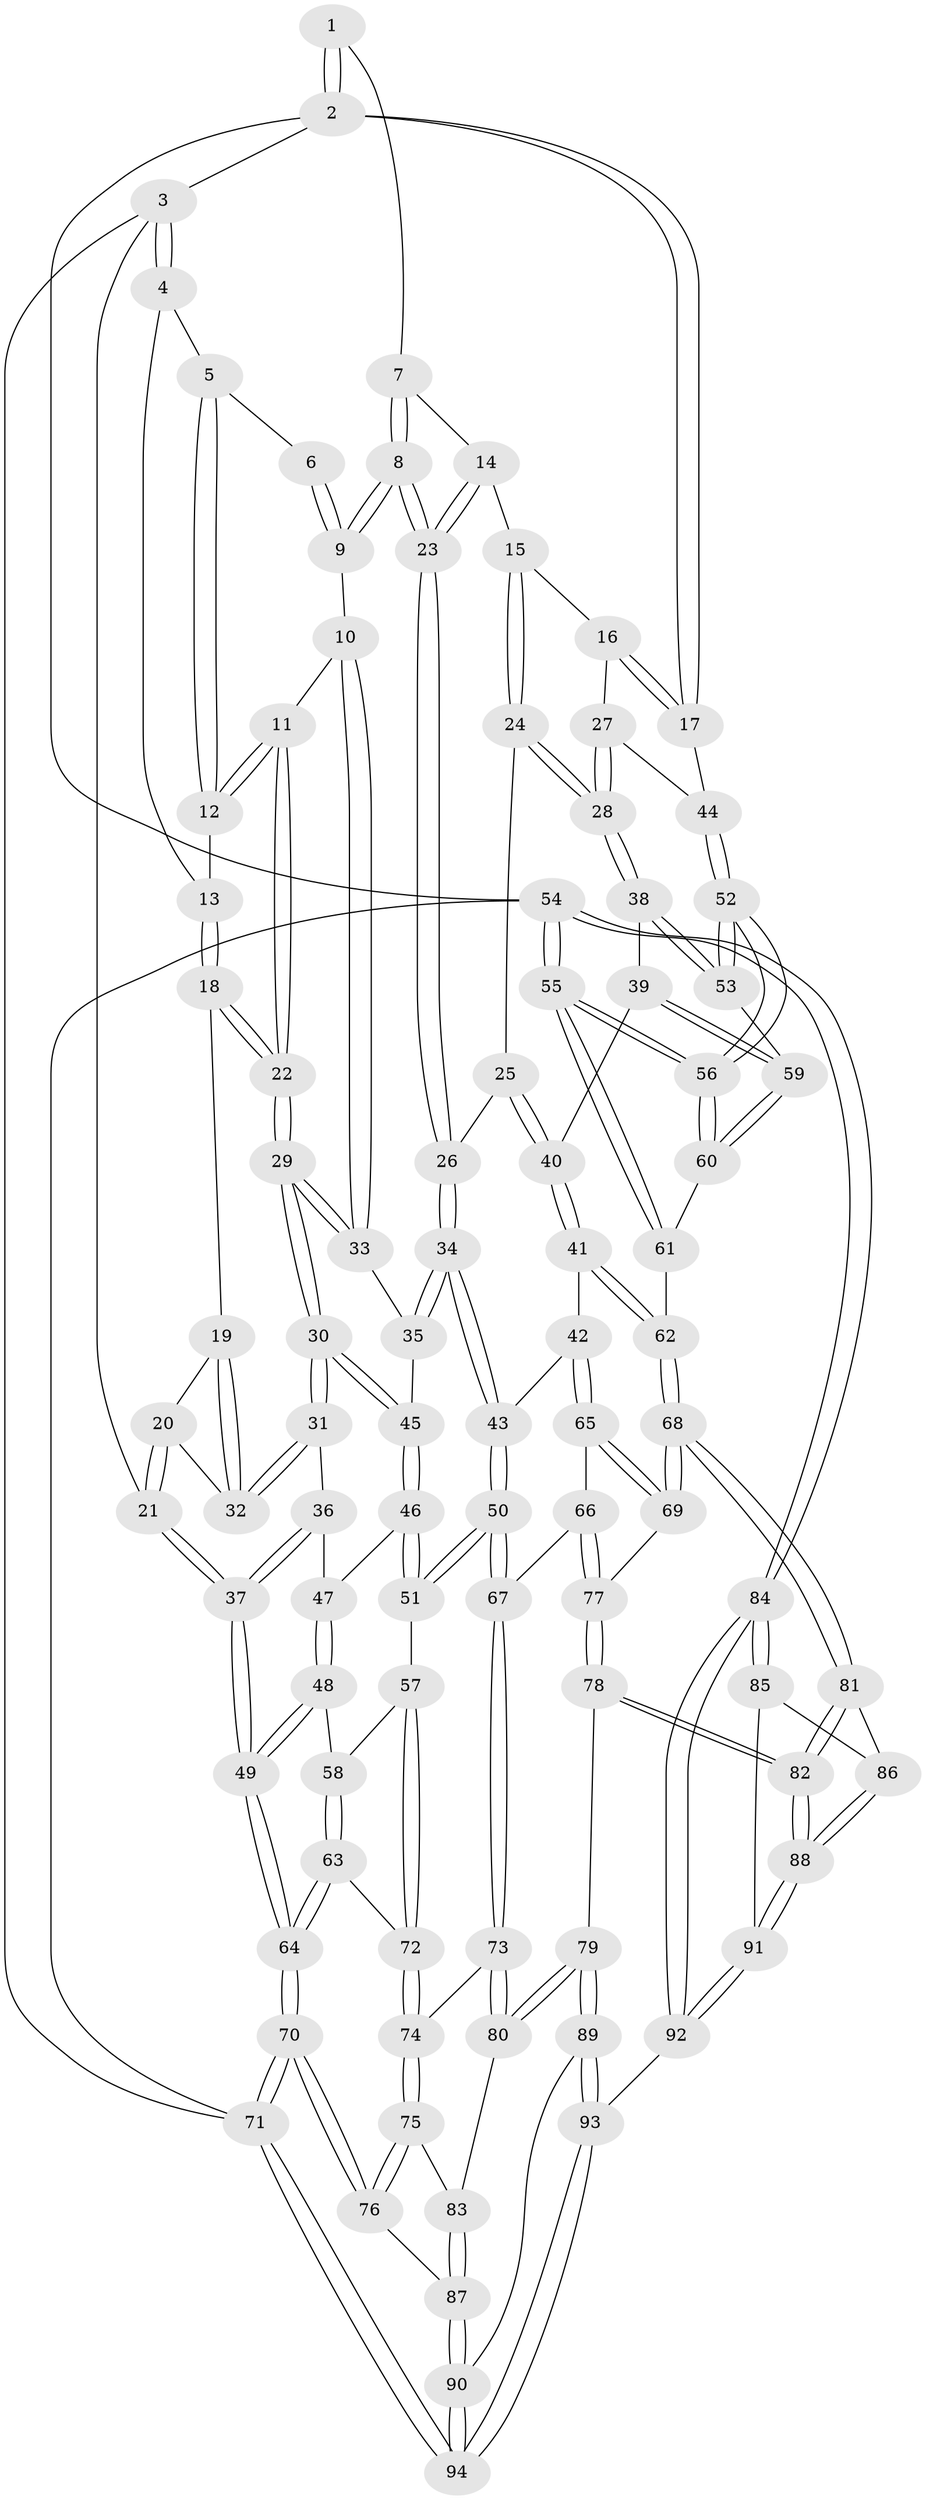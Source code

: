// coarse degree distribution, {4: 0.21212121212121213, 3: 0.7272727272727273, 2: 0.06060606060606061}
// Generated by graph-tools (version 1.1) at 2025/38/03/04/25 23:38:23]
// undirected, 94 vertices, 232 edges
graph export_dot {
  node [color=gray90,style=filled];
  1 [pos="+0.5996304331535879+0"];
  2 [pos="+1+0"];
  3 [pos="+0+0"];
  4 [pos="+0.05295279753949926+0"];
  5 [pos="+0.10038276685314934+0"];
  6 [pos="+0.39572272591062724+0"];
  7 [pos="+0.6094079599613722+0"];
  8 [pos="+0.41691325713786664+0.13905718433163175"];
  9 [pos="+0.389540946966039+0.1284136275909515"];
  10 [pos="+0.3658849892033294+0.13574012758198528"];
  11 [pos="+0.3627169802376158+0.134966479747891"];
  12 [pos="+0.31527117351787926+0.08747290066885027"];
  13 [pos="+0.14522992532012974+0.040434324995487866"];
  14 [pos="+0.6406186648813252+0.05915475249909438"];
  15 [pos="+0.6737265946664497+0.08550796601237906"];
  16 [pos="+0.7198182026188331+0.08546913378578118"];
  17 [pos="+1+0"];
  18 [pos="+0.15920791039379512+0.1389713716866298"];
  19 [pos="+0.11702830757520877+0.1667414754389829"];
  20 [pos="+0.0020498089873740052+0.20768932441223067"];
  21 [pos="+0+0.23730561425272068"];
  22 [pos="+0.18144703881962382+0.15596484363688146"];
  23 [pos="+0.5121925341999283+0.23657692187930207"];
  24 [pos="+0.7036867198958325+0.21119600919340986"];
  25 [pos="+0.559363694824945+0.25780979942535703"];
  26 [pos="+0.516280227357242+0.250896936307926"];
  27 [pos="+0.9134614322964592+0.21759419640615507"];
  28 [pos="+0.8325349562392279+0.3052637085846721"];
  29 [pos="+0.23003151639609082+0.3076154911171391"];
  30 [pos="+0.22553918652282184+0.3235545423691736"];
  31 [pos="+0.11663505468725087+0.2962392471009819"];
  32 [pos="+0.11481171319870381+0.29289161278565407"];
  33 [pos="+0.31986590892199557+0.2472937553056923"];
  34 [pos="+0.4718699846976417+0.3452400152577664"];
  35 [pos="+0.4223502657966477+0.3234807844798469"];
  36 [pos="+0.03574458682183759+0.3558440959100913"];
  37 [pos="+0+0.3250380749456351"];
  38 [pos="+0.8289702760584364+0.31854423434399404"];
  39 [pos="+0.7988604581741507+0.37661899932834597"];
  40 [pos="+0.7326251614414447+0.3991378191537251"];
  41 [pos="+0.6788581973917293+0.44225697510532047"];
  42 [pos="+0.6004771654629509+0.46897014320370284"];
  43 [pos="+0.47105878630535714+0.3675468756661998"];
  44 [pos="+1+0"];
  45 [pos="+0.22633124602924606+0.328110240616993"];
  46 [pos="+0.22733759177285962+0.4055647141848832"];
  47 [pos="+0.08453990549963351+0.3908721535644103"];
  48 [pos="+0.06760052863986245+0.4827205892234576"];
  49 [pos="+0+0.3511287122626426"];
  50 [pos="+0.33820767230023674+0.49408957810280874"];
  51 [pos="+0.24926876793446975+0.4608235997485825"];
  52 [pos="+1+0.46358546977255427"];
  53 [pos="+1+0.46086046110314954"];
  54 [pos="+1+1"];
  55 [pos="+1+1"];
  56 [pos="+1+0.6939796917208653"];
  57 [pos="+0.18516541419219065+0.5137939705165537"];
  58 [pos="+0.08911111075104149+0.5083162314601298"];
  59 [pos="+0.8699528930645889+0.5191161861564507"];
  60 [pos="+0.8669055684218417+0.5851926975510615"];
  61 [pos="+0.7823207117784003+0.701147209591002"];
  62 [pos="+0.7558301120922695+0.7019022929519281"];
  63 [pos="+0+0.6272015547402947"];
  64 [pos="+0+0.6939196489936741"];
  65 [pos="+0.5971014126315668+0.4788963710039702"];
  66 [pos="+0.4494240334685294+0.6312585787251269"];
  67 [pos="+0.3862335991459097+0.5991712538820293"];
  68 [pos="+0.701791121858758+0.7171146776226582"];
  69 [pos="+0.6634647201842595+0.6910768209682914"];
  70 [pos="+0+0.94534880857959"];
  71 [pos="+0+1"];
  72 [pos="+0.1548919842814887+0.6561186742970992"];
  73 [pos="+0.26254791730687654+0.7137129936214384"];
  74 [pos="+0.18971308876378518+0.7152425434936023"];
  75 [pos="+0.16381459501198783+0.7572359057220083"];
  76 [pos="+0.064923939538889+0.8527515275095638"];
  77 [pos="+0.45771199075695296+0.6429933293640616"];
  78 [pos="+0.4526986278829338+0.8049233515109339"];
  79 [pos="+0.3444188934804039+0.8335795017397319"];
  80 [pos="+0.3384693346290766+0.8302294536606095"];
  81 [pos="+0.6872787772127549+0.7430319879046672"];
  82 [pos="+0.489355838484885+0.8371145076990877"];
  83 [pos="+0.2502091777311293+0.8624709650346163"];
  84 [pos="+0.7859011788697955+1"];
  85 [pos="+0.6850699972167987+0.8705217389490575"];
  86 [pos="+0.6800251358938106+0.8183964743056272"];
  87 [pos="+0.20000794473979658+0.9346533658098634"];
  88 [pos="+0.5131960430906678+0.9217516777610849"];
  89 [pos="+0.34190105914388075+0.8976527329595563"];
  90 [pos="+0.2223307976342582+0.9748837824046451"];
  91 [pos="+0.5133974173460376+0.923574872983415"];
  92 [pos="+0.5141850033280347+1"];
  93 [pos="+0.4948326029595026+1"];
  94 [pos="+0.25304558676325273+1"];
  1 -- 2;
  1 -- 2;
  1 -- 7;
  2 -- 3;
  2 -- 17;
  2 -- 17;
  2 -- 54;
  3 -- 4;
  3 -- 4;
  3 -- 21;
  3 -- 71;
  4 -- 5;
  4 -- 13;
  5 -- 6;
  5 -- 12;
  5 -- 12;
  6 -- 9;
  6 -- 9;
  7 -- 8;
  7 -- 8;
  7 -- 14;
  8 -- 9;
  8 -- 9;
  8 -- 23;
  8 -- 23;
  9 -- 10;
  10 -- 11;
  10 -- 33;
  10 -- 33;
  11 -- 12;
  11 -- 12;
  11 -- 22;
  11 -- 22;
  12 -- 13;
  13 -- 18;
  13 -- 18;
  14 -- 15;
  14 -- 23;
  14 -- 23;
  15 -- 16;
  15 -- 24;
  15 -- 24;
  16 -- 17;
  16 -- 17;
  16 -- 27;
  17 -- 44;
  18 -- 19;
  18 -- 22;
  18 -- 22;
  19 -- 20;
  19 -- 32;
  19 -- 32;
  20 -- 21;
  20 -- 21;
  20 -- 32;
  21 -- 37;
  21 -- 37;
  22 -- 29;
  22 -- 29;
  23 -- 26;
  23 -- 26;
  24 -- 25;
  24 -- 28;
  24 -- 28;
  25 -- 26;
  25 -- 40;
  25 -- 40;
  26 -- 34;
  26 -- 34;
  27 -- 28;
  27 -- 28;
  27 -- 44;
  28 -- 38;
  28 -- 38;
  29 -- 30;
  29 -- 30;
  29 -- 33;
  29 -- 33;
  30 -- 31;
  30 -- 31;
  30 -- 45;
  30 -- 45;
  31 -- 32;
  31 -- 32;
  31 -- 36;
  33 -- 35;
  34 -- 35;
  34 -- 35;
  34 -- 43;
  34 -- 43;
  35 -- 45;
  36 -- 37;
  36 -- 37;
  36 -- 47;
  37 -- 49;
  37 -- 49;
  38 -- 39;
  38 -- 53;
  38 -- 53;
  39 -- 40;
  39 -- 59;
  39 -- 59;
  40 -- 41;
  40 -- 41;
  41 -- 42;
  41 -- 62;
  41 -- 62;
  42 -- 43;
  42 -- 65;
  42 -- 65;
  43 -- 50;
  43 -- 50;
  44 -- 52;
  44 -- 52;
  45 -- 46;
  45 -- 46;
  46 -- 47;
  46 -- 51;
  46 -- 51;
  47 -- 48;
  47 -- 48;
  48 -- 49;
  48 -- 49;
  48 -- 58;
  49 -- 64;
  49 -- 64;
  50 -- 51;
  50 -- 51;
  50 -- 67;
  50 -- 67;
  51 -- 57;
  52 -- 53;
  52 -- 53;
  52 -- 56;
  52 -- 56;
  53 -- 59;
  54 -- 55;
  54 -- 55;
  54 -- 84;
  54 -- 84;
  54 -- 71;
  55 -- 56;
  55 -- 56;
  55 -- 61;
  55 -- 61;
  56 -- 60;
  56 -- 60;
  57 -- 58;
  57 -- 72;
  57 -- 72;
  58 -- 63;
  58 -- 63;
  59 -- 60;
  59 -- 60;
  60 -- 61;
  61 -- 62;
  62 -- 68;
  62 -- 68;
  63 -- 64;
  63 -- 64;
  63 -- 72;
  64 -- 70;
  64 -- 70;
  65 -- 66;
  65 -- 69;
  65 -- 69;
  66 -- 67;
  66 -- 77;
  66 -- 77;
  67 -- 73;
  67 -- 73;
  68 -- 69;
  68 -- 69;
  68 -- 81;
  68 -- 81;
  69 -- 77;
  70 -- 71;
  70 -- 71;
  70 -- 76;
  70 -- 76;
  71 -- 94;
  71 -- 94;
  72 -- 74;
  72 -- 74;
  73 -- 74;
  73 -- 80;
  73 -- 80;
  74 -- 75;
  74 -- 75;
  75 -- 76;
  75 -- 76;
  75 -- 83;
  76 -- 87;
  77 -- 78;
  77 -- 78;
  78 -- 79;
  78 -- 82;
  78 -- 82;
  79 -- 80;
  79 -- 80;
  79 -- 89;
  79 -- 89;
  80 -- 83;
  81 -- 82;
  81 -- 82;
  81 -- 86;
  82 -- 88;
  82 -- 88;
  83 -- 87;
  83 -- 87;
  84 -- 85;
  84 -- 85;
  84 -- 92;
  84 -- 92;
  85 -- 86;
  85 -- 91;
  86 -- 88;
  86 -- 88;
  87 -- 90;
  87 -- 90;
  88 -- 91;
  88 -- 91;
  89 -- 90;
  89 -- 93;
  89 -- 93;
  90 -- 94;
  90 -- 94;
  91 -- 92;
  91 -- 92;
  92 -- 93;
  93 -- 94;
  93 -- 94;
}
